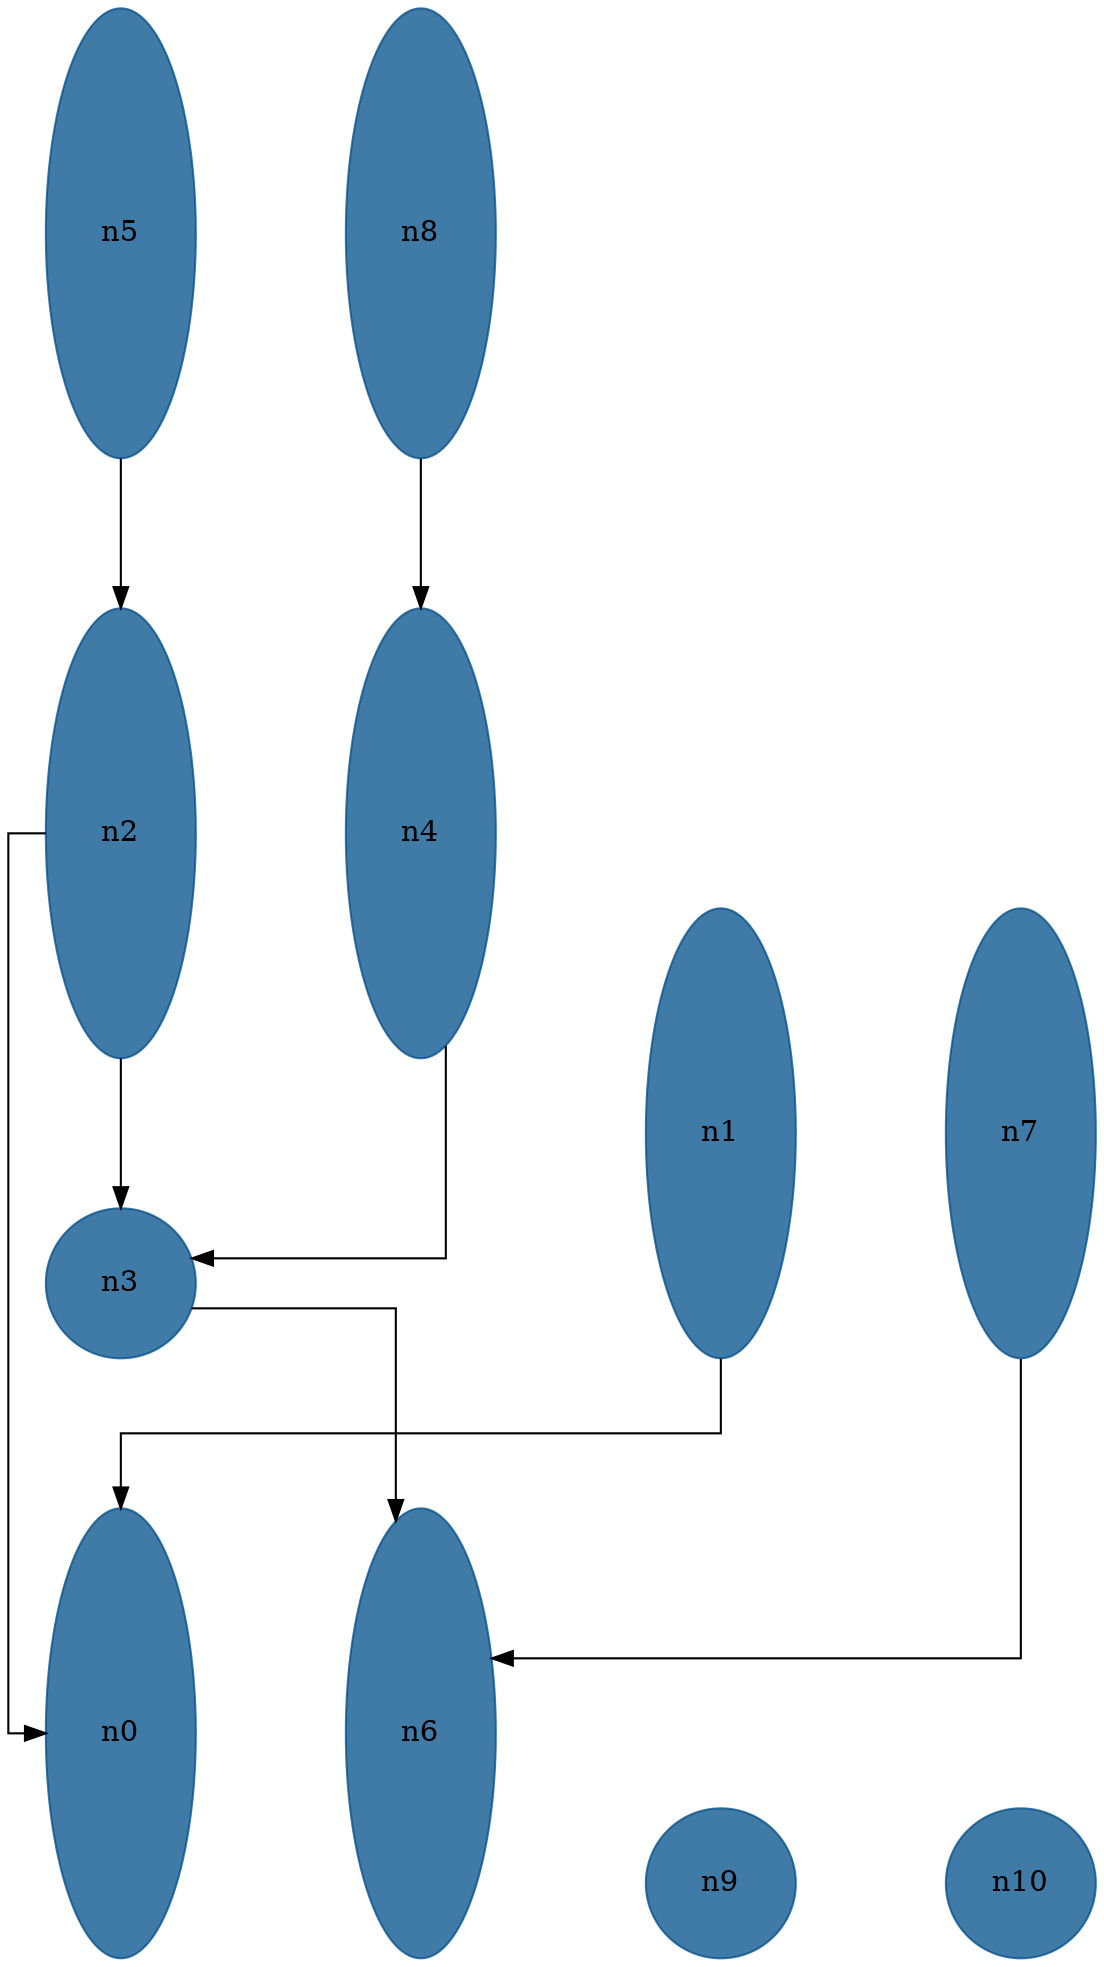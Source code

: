 //do not use DOT to generate pdf use NEATO or FDP
digraph{
layout="neato";
splines="ortho";
n5[shape="ellipse", style="filled", color="#004E8ABF", pos="0,13!", height="3", width="1"];
n5 -> n2;
n8[shape="ellipse", style="filled", color="#004E8ABF", pos="2,13!", height="3", width="1"];
n8 -> n4;
n2[shape="ellipse", style="filled", color="#004E8ABF", pos="0,9!", height="3", width="1"];
n2 -> n0;
n2 -> n3;
n4[shape="ellipse", style="filled", color="#004E8ABF", pos="2,9!", height="3", width="1"];
n4 -> n3;
n1[shape="ellipse", style="filled", color="#004E8ABF", pos="4,7!", height="3", width="1"];
n1 -> n0;
n7[shape="ellipse", style="filled", color="#004E8ABF", pos="6,7!", height="3", width="1"];
n7 -> n6;
n3[shape="ellipse", style="filled", color="#004E8ABF", pos="0,6!", height="1", width="1"];
n3 -> n6;
n0[shape="ellipse", style="filled", color="#004E8ABF", pos="0,3!", height="3", width="1"];
n6[shape="ellipse", style="filled", color="#004E8ABF", pos="2,3!", height="3", width="1"];
n9[shape="ellipse", style="filled", color="#004E8ABF", pos="4,2!", height="1", width="1"];
n10[shape="ellipse", style="filled", color="#004E8ABF", pos="6,2!", height="1", width="1"];
}
